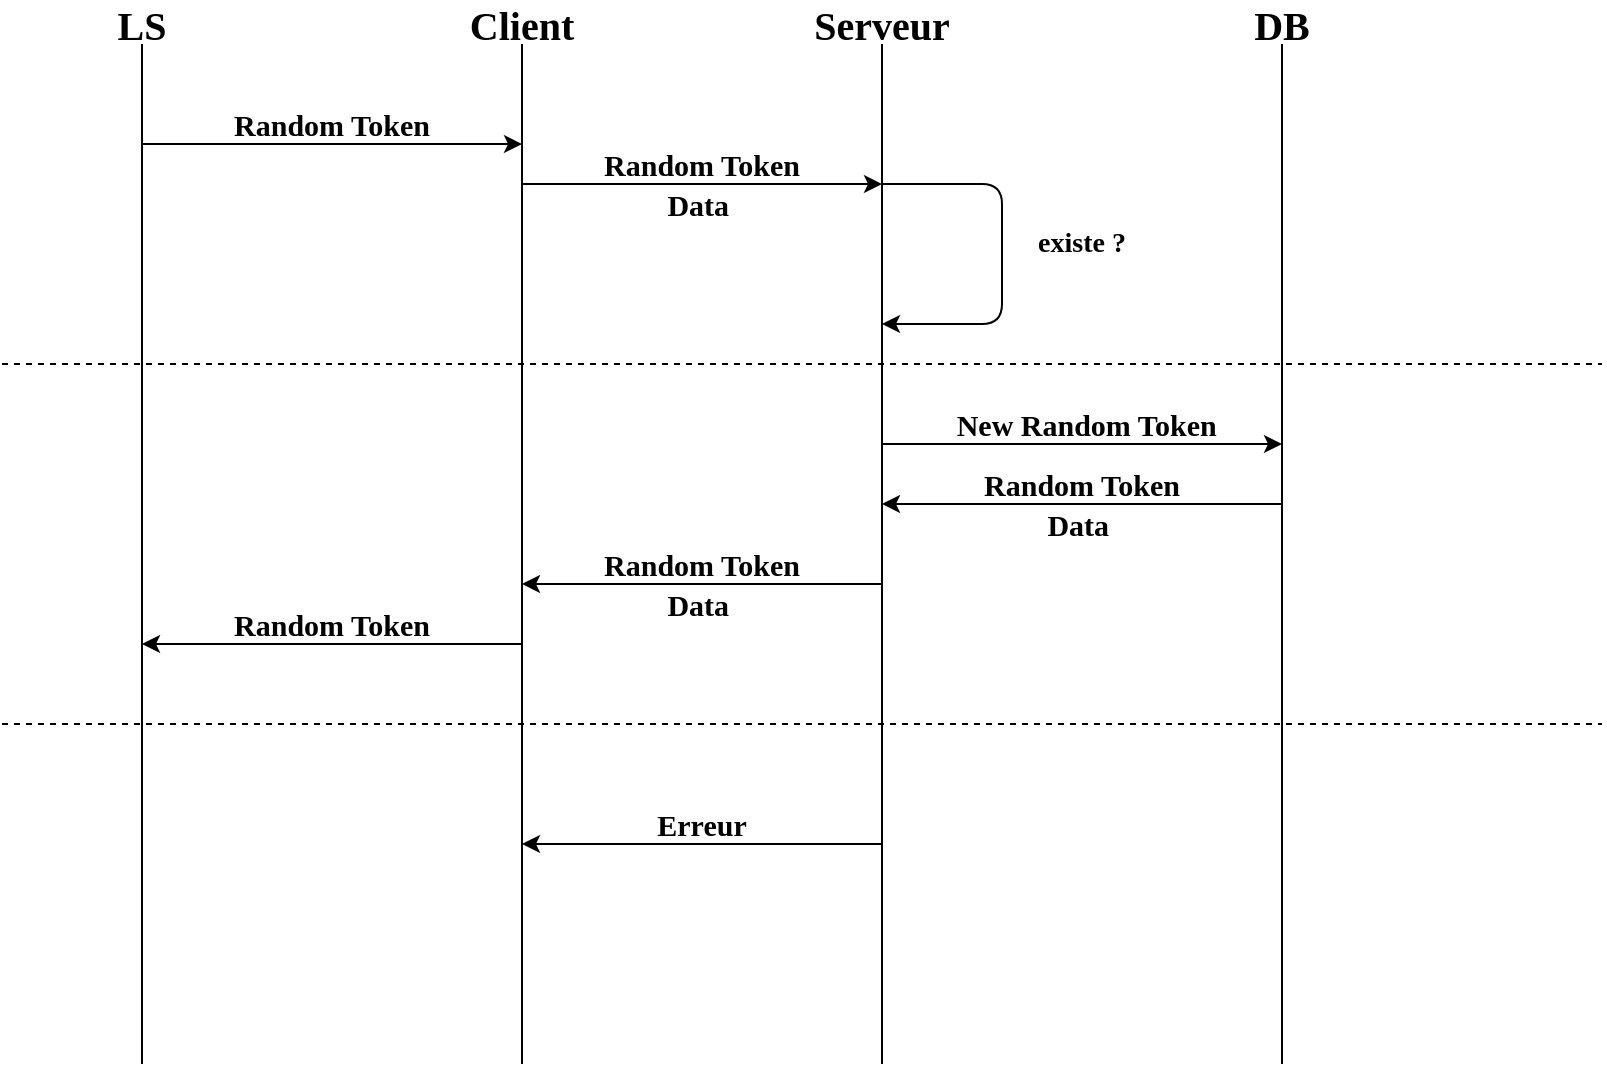<mxfile version="12.1.3" type="device" pages="1"><diagram id="acpTyckgeifYcZ5vZvBI" name="Page-1"><mxGraphModel dx="868" dy="401" grid="1" gridSize="10" guides="1" tooltips="1" connect="1" arrows="1" fold="1" page="1" pageScale="1" pageWidth="827" pageHeight="1169" math="0" shadow="0"><root><mxCell id="0"/><mxCell id="1" parent="0"/><mxCell id="5ij2u2ll1poCPPkcJIYH-1" value="" style="endArrow=none;html=1;" edge="1" parent="1" target="5ij2u2ll1poCPPkcJIYH-8"><mxGeometry width="50" height="50" relative="1" as="geometry"><mxPoint x="70" y="560" as="sourcePoint"/><mxPoint x="70" y="40" as="targetPoint"/></mxGeometry></mxCell><mxCell id="5ij2u2ll1poCPPkcJIYH-2" value="" style="endArrow=none;html=1;" edge="1" parent="1" target="5ij2u2ll1poCPPkcJIYH-7"><mxGeometry width="50" height="50" relative="1" as="geometry"><mxPoint x="260" y="560" as="sourcePoint"/><mxPoint x="260" y="40" as="targetPoint"/></mxGeometry></mxCell><mxCell id="5ij2u2ll1poCPPkcJIYH-3" value="" style="endArrow=none;html=1;" edge="1" parent="1" target="5ij2u2ll1poCPPkcJIYH-6"><mxGeometry width="50" height="50" relative="1" as="geometry"><mxPoint x="440" y="560" as="sourcePoint"/><mxPoint x="440" y="40" as="targetPoint"/></mxGeometry></mxCell><mxCell id="5ij2u2ll1poCPPkcJIYH-4" value="" style="endArrow=none;html=1;" edge="1" parent="1" target="5ij2u2ll1poCPPkcJIYH-5"><mxGeometry width="50" height="50" relative="1" as="geometry"><mxPoint x="640" y="560" as="sourcePoint"/><mxPoint x="640" y="40" as="targetPoint"/><Array as="points"><mxPoint x="640" y="230"/></Array></mxGeometry></mxCell><mxCell id="5ij2u2ll1poCPPkcJIYH-5" value="&lt;font style=&quot;font-size: 20px&quot; face=&quot;Comic Sans MS&quot;&gt;&lt;b&gt;DB&lt;/b&gt;&lt;/font&gt;" style="text;html=1;strokeColor=none;fillColor=none;align=center;verticalAlign=middle;whiteSpace=wrap;rounded=0;" vertex="1" parent="1"><mxGeometry x="620" y="30" width="40" height="20" as="geometry"/></mxCell><mxCell id="5ij2u2ll1poCPPkcJIYH-6" value="&lt;b&gt;&lt;font face=&quot;Comic Sans MS&quot; style=&quot;font-size: 20px&quot;&gt;Serveur&lt;/font&gt;&lt;/b&gt;" style="text;html=1;strokeColor=none;fillColor=none;align=center;verticalAlign=middle;whiteSpace=wrap;rounded=0;" vertex="1" parent="1"><mxGeometry x="420" y="30" width="40" height="20" as="geometry"/></mxCell><mxCell id="5ij2u2ll1poCPPkcJIYH-7" value="&lt;b&gt;&lt;font style=&quot;font-size: 20px&quot; face=&quot;Comic Sans MS&quot;&gt;Client&lt;/font&gt;&lt;/b&gt;" style="text;html=1;strokeColor=none;fillColor=none;align=center;verticalAlign=middle;whiteSpace=wrap;rounded=0;" vertex="1" parent="1"><mxGeometry x="240" y="30" width="40" height="20" as="geometry"/></mxCell><mxCell id="5ij2u2ll1poCPPkcJIYH-8" value="&lt;b&gt;&lt;font style=&quot;font-size: 20px&quot; face=&quot;Comic Sans MS&quot;&gt;LS&lt;/font&gt;&lt;/b&gt;" style="text;html=1;strokeColor=none;fillColor=none;align=center;verticalAlign=middle;whiteSpace=wrap;rounded=0;" vertex="1" parent="1"><mxGeometry x="50" y="30" width="40" height="20" as="geometry"/></mxCell><mxCell id="5ij2u2ll1poCPPkcJIYH-11" value="" style="endArrow=classic;html=1;" edge="1" parent="1"><mxGeometry width="50" height="50" relative="1" as="geometry"><mxPoint x="440" y="120" as="sourcePoint"/><mxPoint x="440" y="190" as="targetPoint"/><Array as="points"><mxPoint x="500" y="120"/><mxPoint x="500" y="150"/><mxPoint x="500" y="190"/></Array></mxGeometry></mxCell><mxCell id="5ij2u2ll1poCPPkcJIYH-13" value="&lt;b&gt;&lt;font face=&quot;Comic Sans MS&quot; style=&quot;font-size: 14px&quot;&gt;existe ?&lt;/font&gt;&lt;/b&gt;" style="text;html=1;strokeColor=none;fillColor=none;align=center;verticalAlign=middle;whiteSpace=wrap;rounded=0;" vertex="1" parent="1"><mxGeometry x="510" y="140" width="60" height="20" as="geometry"/></mxCell><mxCell id="5ij2u2ll1poCPPkcJIYH-14" value="" style="endArrow=none;dashed=1;html=1;" edge="1" parent="1"><mxGeometry width="50" height="50" relative="1" as="geometry"><mxPoint y="210" as="sourcePoint"/><mxPoint x="800" y="210" as="targetPoint"/></mxGeometry></mxCell><mxCell id="5ij2u2ll1poCPPkcJIYH-15" value="" style="endArrow=classic;html=1;" edge="1" parent="1"><mxGeometry width="50" height="50" relative="1" as="geometry"><mxPoint x="440" y="250" as="sourcePoint"/><mxPoint x="640" y="250" as="targetPoint"/></mxGeometry></mxCell><mxCell id="5ij2u2ll1poCPPkcJIYH-16" value="&lt;b style=&quot;font-family: &amp;#34;comic sans ms&amp;#34; ; font-size: 15px&quot;&gt;&amp;nbsp;New Random Token&lt;/b&gt;" style="text;html=1;strokeColor=none;fillColor=none;align=center;verticalAlign=middle;whiteSpace=wrap;rounded=0;" vertex="1" parent="1"><mxGeometry x="462.5" y="230" width="155" height="20" as="geometry"/></mxCell><mxCell id="5ij2u2ll1poCPPkcJIYH-17" value="" style="endArrow=classic;html=1;" edge="1" parent="1"><mxGeometry width="50" height="50" relative="1" as="geometry"><mxPoint x="640" y="280" as="sourcePoint"/><mxPoint x="440" y="280" as="targetPoint"/><Array as="points"><mxPoint x="530" y="280"/></Array></mxGeometry></mxCell><mxCell id="5ij2u2ll1poCPPkcJIYH-18" value="&lt;font style=&quot;font-size: 15px&quot; face=&quot;Comic Sans MS&quot;&gt;&lt;b&gt;Random Token&lt;/b&gt;&lt;/font&gt;" style="text;html=1;strokeColor=none;fillColor=none;align=center;verticalAlign=middle;whiteSpace=wrap;rounded=0;" vertex="1" parent="1"><mxGeometry x="485" y="260" width="110" height="20" as="geometry"/></mxCell><mxCell id="5ij2u2ll1poCPPkcJIYH-19" value="" style="endArrow=classic;html=1;" edge="1" parent="1"><mxGeometry width="50" height="50" relative="1" as="geometry"><mxPoint x="440" y="320" as="sourcePoint"/><mxPoint x="260" y="320" as="targetPoint"/><Array as="points"><mxPoint x="330" y="320"/></Array></mxGeometry></mxCell><mxCell id="5ij2u2ll1poCPPkcJIYH-20" value="&lt;font style=&quot;font-size: 15px&quot; face=&quot;Comic Sans MS&quot;&gt;&lt;b&gt;Random Token&lt;/b&gt;&lt;/font&gt;" style="text;html=1;strokeColor=none;fillColor=none;align=center;verticalAlign=middle;whiteSpace=wrap;rounded=0;" vertex="1" parent="1"><mxGeometry x="295" y="300" width="110" height="20" as="geometry"/></mxCell><mxCell id="5ij2u2ll1poCPPkcJIYH-21" value="" style="endArrow=classic;html=1;" edge="1" parent="1"><mxGeometry width="50" height="50" relative="1" as="geometry"><mxPoint x="70" y="100" as="sourcePoint"/><mxPoint x="260" y="100" as="targetPoint"/><Array as="points"><mxPoint x="100" y="100"/><mxPoint x="150" y="100"/></Array></mxGeometry></mxCell><mxCell id="5ij2u2ll1poCPPkcJIYH-22" value="&lt;font style=&quot;font-size: 15px&quot; face=&quot;Comic Sans MS&quot;&gt;&lt;b&gt;Random Token&lt;/b&gt;&lt;/font&gt;" style="text;html=1;strokeColor=none;fillColor=none;align=center;verticalAlign=middle;whiteSpace=wrap;rounded=0;" vertex="1" parent="1"><mxGeometry x="110" y="80" width="110" height="20" as="geometry"/></mxCell><mxCell id="5ij2u2ll1poCPPkcJIYH-24" value="" style="endArrow=none;dashed=1;html=1;" edge="1" parent="1"><mxGeometry width="50" height="50" relative="1" as="geometry"><mxPoint y="390" as="sourcePoint"/><mxPoint x="800" y="390" as="targetPoint"/></mxGeometry></mxCell><mxCell id="5ij2u2ll1poCPPkcJIYH-25" value="" style="endArrow=classic;html=1;" edge="1" parent="1"><mxGeometry width="50" height="50" relative="1" as="geometry"><mxPoint x="440" y="450" as="sourcePoint"/><mxPoint x="260" y="450" as="targetPoint"/><Array as="points"><mxPoint x="330" y="450"/></Array></mxGeometry></mxCell><mxCell id="5ij2u2ll1poCPPkcJIYH-26" value="&lt;font style=&quot;font-size: 15px&quot; face=&quot;Comic Sans MS&quot;&gt;&lt;b&gt;Erreur&lt;/b&gt;&lt;/font&gt;" style="text;html=1;strokeColor=none;fillColor=none;align=center;verticalAlign=middle;whiteSpace=wrap;rounded=0;" vertex="1" parent="1"><mxGeometry x="295" y="430" width="110" height="20" as="geometry"/></mxCell><mxCell id="5ij2u2ll1poCPPkcJIYH-27" value="" style="endArrow=classic;html=1;" edge="1" parent="1"><mxGeometry width="50" height="50" relative="1" as="geometry"><mxPoint x="260" y="120" as="sourcePoint"/><mxPoint x="440" y="120" as="targetPoint"/><Array as="points"><mxPoint x="290" y="120"/><mxPoint x="340" y="120"/></Array></mxGeometry></mxCell><mxCell id="5ij2u2ll1poCPPkcJIYH-28" value="&lt;font style=&quot;font-size: 15px&quot; face=&quot;Comic Sans MS&quot;&gt;&lt;b&gt;Random Token&lt;/b&gt;&lt;/font&gt;" style="text;html=1;strokeColor=none;fillColor=none;align=center;verticalAlign=middle;whiteSpace=wrap;rounded=0;" vertex="1" parent="1"><mxGeometry x="295" y="100" width="110" height="20" as="geometry"/></mxCell><mxCell id="5ij2u2ll1poCPPkcJIYH-29" value="&lt;font face=&quot;Comic Sans MS&quot; size=&quot;1&quot;&gt;&lt;b style=&quot;font-size: 15px&quot;&gt;Data&amp;nbsp;&lt;/b&gt;&lt;/font&gt;" style="text;html=1;strokeColor=none;fillColor=none;align=center;verticalAlign=middle;whiteSpace=wrap;rounded=0;" vertex="1" parent="1"><mxGeometry x="520" y="280" width="40" height="20" as="geometry"/></mxCell><mxCell id="5ij2u2ll1poCPPkcJIYH-30" value="" style="endArrow=classic;html=1;" edge="1" parent="1"><mxGeometry width="50" height="50" relative="1" as="geometry"><mxPoint x="260" y="350" as="sourcePoint"/><mxPoint x="70" y="350" as="targetPoint"/><Array as="points"><mxPoint x="150" y="350"/></Array></mxGeometry></mxCell><mxCell id="5ij2u2ll1poCPPkcJIYH-31" value="&lt;font style=&quot;font-size: 15px&quot; face=&quot;Comic Sans MS&quot;&gt;&lt;b&gt;Random Token&lt;/b&gt;&lt;/font&gt;" style="text;html=1;strokeColor=none;fillColor=none;align=center;verticalAlign=middle;whiteSpace=wrap;rounded=0;" vertex="1" parent="1"><mxGeometry x="110" y="330" width="110" height="20" as="geometry"/></mxCell><mxCell id="5ij2u2ll1poCPPkcJIYH-32" value="&lt;font face=&quot;Comic Sans MS&quot; size=&quot;1&quot;&gt;&lt;b style=&quot;font-size: 15px&quot;&gt;Data&amp;nbsp;&lt;/b&gt;&lt;/font&gt;" style="text;html=1;strokeColor=none;fillColor=none;align=center;verticalAlign=middle;whiteSpace=wrap;rounded=0;" vertex="1" parent="1"><mxGeometry x="330" y="320" width="40" height="20" as="geometry"/></mxCell><mxCell id="5ij2u2ll1poCPPkcJIYH-34" value="&lt;font face=&quot;Comic Sans MS&quot; size=&quot;1&quot;&gt;&lt;b style=&quot;font-size: 15px&quot;&gt;Data&amp;nbsp;&lt;/b&gt;&lt;/font&gt;" style="text;html=1;strokeColor=none;fillColor=none;align=center;verticalAlign=middle;whiteSpace=wrap;rounded=0;" vertex="1" parent="1"><mxGeometry x="330" y="120" width="40" height="20" as="geometry"/></mxCell></root></mxGraphModel></diagram></mxfile>